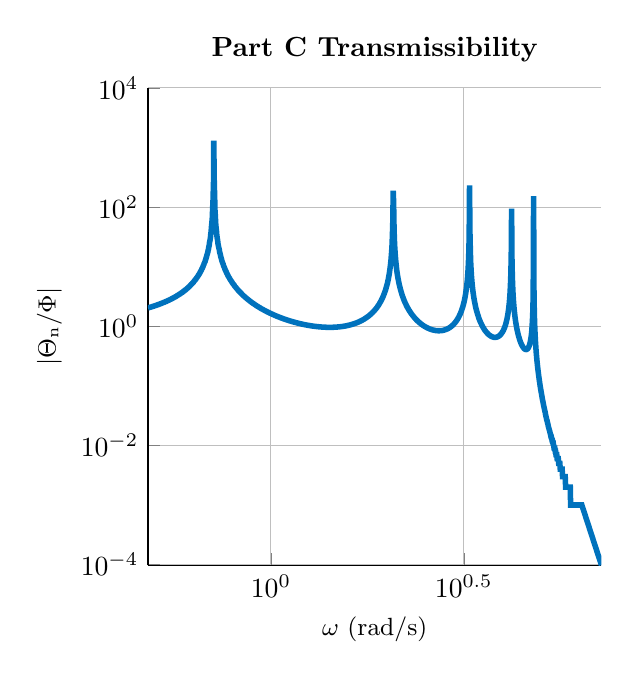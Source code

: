 % This file was created by matlab2tikz.
%
\definecolor{mycolor1}{rgb}{0.0,0.447,0.741}%
%
\begin{tikzpicture}

\begin{axis}[%
width=0.475\textwidth,
height=0.5\textwidth,
at={(0\textwidth,0\textwidth)},
scale only axis,
xmode=log,
xmin=0.48,
xmax=7.195,
xminorticks=true,
xlabel style={font=\color{white!15!black}},
xlabel={$\omega\text{ (rad/s)}$},
ymode=log,
ymin=9.753e-05,
ymax=10000,
yminorticks=true,
ylabel style={font=\color{white!15!black}},
ylabel={$\text{$|$}\Theta{}_\text{n}\text{/}\Phi\text{$|$}$},
axis background/.style={fill=white},
title style={font=\bfseries},
title={Part C Transmissibility},
axis x line*=bottom,
axis y line*=left,
xmajorgrids,
xminorgrids,
ymajorgrids,
yminorgrids,
ylabel style={font=\small},
xlabel style={font=\small}
]
\addplot [color=mycolor1, line width=2.0pt, forget plot]
  table[row sep=crcr]{%
0.48	2.028\\
0.481	2.037\\
0.482	2.046\\
0.483	2.055\\
0.484	2.064\\
0.485	2.073\\
0.486	2.083\\
0.488	2.092\\
0.489	2.102\\
0.49	2.111\\
0.491	2.121\\
0.492	2.131\\
0.493	2.141\\
0.494	2.152\\
0.495	2.162\\
0.497	2.173\\
0.498	2.183\\
0.499	2.194\\
0.5	2.205\\
0.501	2.216\\
0.502	2.228\\
0.504	2.239\\
0.505	2.251\\
0.506	2.262\\
0.507	2.274\\
0.508	2.286\\
0.509	2.299\\
0.511	2.311\\
0.512	2.324\\
0.513	2.337\\
0.514	2.35\\
0.515	2.363\\
0.516	2.376\\
0.518	2.39\\
0.519	2.404\\
0.52	2.418\\
0.521	2.432\\
0.522	2.446\\
0.524	2.461\\
0.525	2.476\\
0.526	2.491\\
0.527	2.506\\
0.528	2.522\\
0.53	2.538\\
0.531	2.554\\
0.532	2.571\\
0.533	2.587\\
0.535	2.604\\
0.536	2.621\\
0.537	2.639\\
0.538	2.657\\
0.54	2.675\\
0.541	2.693\\
0.542	2.712\\
0.543	2.731\\
0.545	2.751\\
0.546	2.771\\
0.547	2.791\\
0.548	2.811\\
0.55	2.832\\
0.551	2.853\\
0.552	2.875\\
0.553	2.897\\
0.555	2.92\\
0.556	2.943\\
0.557	2.966\\
0.558	2.99\\
0.56	3.014\\
0.561	3.039\\
0.562	3.064\\
0.564	3.09\\
0.565	3.116\\
0.566	3.143\\
0.568	3.171\\
0.569	3.199\\
0.57	3.227\\
0.571	3.256\\
0.573	3.286\\
0.574	3.317\\
0.575	3.348\\
0.577	3.38\\
0.578	3.412\\
0.579	3.446\\
0.581	3.48\\
0.582	3.515\\
0.583	3.551\\
0.585	3.587\\
0.586	3.625\\
0.588	3.663\\
0.589	3.702\\
0.59	3.743\\
0.592	3.784\\
0.593	3.826\\
0.594	3.87\\
0.596	3.915\\
0.597	3.96\\
0.598	4.008\\
0.6	4.056\\
0.601	4.106\\
0.603	4.157\\
0.604	4.209\\
0.605	4.263\\
0.607	4.319\\
0.608	4.376\\
0.61	4.436\\
0.611	4.496\\
0.612	4.559\\
0.614	4.624\\
0.615	4.691\\
0.617	4.76\\
0.618	4.831\\
0.619	4.905\\
0.621	4.981\\
0.622	5.06\\
0.624	5.141\\
0.625	5.226\\
0.627	5.313\\
0.628	5.404\\
0.63	5.499\\
0.631	5.597\\
0.632	5.699\\
0.634	5.805\\
0.635	5.915\\
0.637	6.03\\
0.638	6.15\\
0.64	6.275\\
0.641	6.406\\
0.643	6.542\\
0.644	6.686\\
0.646	6.835\\
0.647	6.993\\
0.649	7.158\\
0.65	7.332\\
0.652	7.514\\
0.653	7.707\\
0.655	7.911\\
0.656	8.126\\
0.658	8.354\\
0.659	8.595\\
0.661	8.852\\
0.662	9.126\\
0.664	9.417\\
0.665	9.729\\
0.667	10.063\\
0.668	10.422\\
0.67	10.809\\
0.671	11.227\\
0.673	11.679\\
0.675	12.171\\
0.676	12.708\\
0.678	13.296\\
0.679	13.942\\
0.681	14.657\\
0.682	15.452\\
0.684	16.339\\
0.686	17.338\\
0.687	18.47\\
0.689	19.764\\
0.69	21.257\\
0.692	22.999\\
0.693	25.057\\
0.695	27.527\\
0.697	30.546\\
0.698	34.318\\
0.7	39.167\\
0.701	45.631\\
0.703	54.674\\
0.705	68.223\\
0.706	90.753\\
0.708	135.545\\
0.71	266.427\\
0.711	1301.072\\
0.713	265.965\\
0.715	134.933\\
0.716	90.112\\
0.718	67.572\\
0.719	54.018\\
0.721	44.972\\
0.723	38.507\\
0.724	33.657\\
0.726	29.884\\
0.728	26.865\\
0.729	24.394\\
0.731	22.336\\
0.733	20.594\\
0.735	19.101\\
0.736	17.807\\
0.738	16.675\\
0.74	15.676\\
0.741	14.788\\
0.743	13.994\\
0.745	13.279\\
0.746	12.632\\
0.748	12.044\\
0.75	11.508\\
0.752	11.016\\
0.753	10.563\\
0.755	10.146\\
0.757	9.759\\
0.759	9.4\\
0.76	9.066\\
0.762	8.754\\
0.764	8.463\\
0.766	8.189\\
0.767	7.932\\
0.769	7.691\\
0.771	7.463\\
0.773	7.248\\
0.774	7.044\\
0.776	6.852\\
0.778	6.669\\
0.78	6.496\\
0.782	6.33\\
0.783	6.173\\
0.785	6.023\\
0.787	5.881\\
0.789	5.744\\
0.791	5.613\\
0.793	5.488\\
0.794	5.369\\
0.796	5.254\\
0.798	5.143\\
0.8	5.038\\
0.802	4.936\\
0.804	4.838\\
0.805	4.744\\
0.807	4.653\\
0.809	4.565\\
0.811	4.481\\
0.813	4.4\\
0.815	4.321\\
0.817	4.245\\
0.818	4.171\\
0.82	4.1\\
0.822	4.031\\
0.824	3.965\\
0.826	3.9\\
0.828	3.838\\
0.83	3.777\\
0.832	3.718\\
0.834	3.661\\
0.836	3.605\\
0.838	3.552\\
0.839	3.499\\
0.841	3.448\\
0.843	3.399\\
0.845	3.351\\
0.847	3.304\\
0.849	3.258\\
0.851	3.214\\
0.853	3.17\\
0.855	3.128\\
0.857	3.087\\
0.859	3.047\\
0.861	3.008\\
0.863	2.97\\
0.865	2.932\\
0.867	2.896\\
0.869	2.861\\
0.871	2.826\\
0.873	2.792\\
0.875	2.759\\
0.877	2.727\\
0.879	2.695\\
0.881	2.664\\
0.883	2.634\\
0.885	2.604\\
0.887	2.575\\
0.889	2.547\\
0.891	2.519\\
0.893	2.492\\
0.895	2.466\\
0.897	2.44\\
0.9	2.414\\
0.902	2.389\\
0.904	2.365\\
0.906	2.341\\
0.908	2.317\\
0.91	2.294\\
0.912	2.271\\
0.914	2.249\\
0.916	2.227\\
0.918	2.206\\
0.92	2.185\\
0.923	2.165\\
0.925	2.144\\
0.927	2.125\\
0.929	2.105\\
0.931	2.086\\
0.933	2.067\\
0.935	2.049\\
0.938	2.031\\
0.94	2.013\\
0.942	1.995\\
0.944	1.978\\
0.946	1.961\\
0.948	1.945\\
0.951	1.929\\
0.953	1.913\\
0.955	1.897\\
0.957	1.881\\
0.959	1.866\\
0.962	1.851\\
0.964	1.836\\
0.966	1.822\\
0.968	1.808\\
0.971	1.794\\
0.973	1.78\\
0.975	1.766\\
0.977	1.753\\
0.98	1.74\\
0.982	1.727\\
0.984	1.714\\
0.986	1.701\\
0.989	1.689\\
0.991	1.677\\
0.993	1.665\\
0.995	1.653\\
0.998	1.641\\
1.0	1.63\\
1.002	1.619\\
1.005	1.608\\
1.007	1.597\\
1.009	1.586\\
1.012	1.575\\
1.014	1.565\\
1.016	1.555\\
1.019	1.544\\
1.021	1.534\\
1.023	1.524\\
1.026	1.515\\
1.028	1.505\\
1.03	1.496\\
1.033	1.486\\
1.035	1.477\\
1.038	1.468\\
1.04	1.459\\
1.042	1.451\\
1.045	1.442\\
1.047	1.433\\
1.05	1.425\\
1.052	1.417\\
1.054	1.408\\
1.057	1.4\\
1.059	1.392\\
1.062	1.385\\
1.064	1.377\\
1.067	1.369\\
1.069	1.362\\
1.072	1.354\\
1.074	1.347\\
1.076	1.34\\
1.079	1.333\\
1.081	1.325\\
1.084	1.319\\
1.086	1.312\\
1.089	1.305\\
1.091	1.298\\
1.094	1.292\\
1.097	1.285\\
1.099	1.279\\
1.102	1.273\\
1.104	1.266\\
1.107	1.26\\
1.109	1.254\\
1.112	1.248\\
1.114	1.242\\
1.117	1.237\\
1.119	1.231\\
1.122	1.225\\
1.125	1.22\\
1.127	1.214\\
1.13	1.209\\
1.132	1.204\\
1.135	1.198\\
1.138	1.193\\
1.14	1.188\\
1.143	1.183\\
1.146	1.178\\
1.148	1.173\\
1.151	1.168\\
1.153	1.163\\
1.156	1.159\\
1.159	1.154\\
1.161	1.15\\
1.164	1.145\\
1.167	1.141\\
1.17	1.136\\
1.172	1.132\\
1.175	1.128\\
1.178	1.124\\
1.18	1.119\\
1.183	1.115\\
1.186	1.111\\
1.189	1.107\\
1.191	1.104\\
1.194	1.1\\
1.197	1.096\\
1.2	1.092\\
1.202	1.089\\
1.205	1.085\\
1.208	1.081\\
1.211	1.078\\
1.213	1.075\\
1.216	1.071\\
1.219	1.068\\
1.222	1.065\\
1.225	1.061\\
1.227	1.058\\
1.23	1.055\\
1.233	1.052\\
1.236	1.049\\
1.239	1.046\\
1.242	1.043\\
1.245	1.04\\
1.247	1.038\\
1.25	1.035\\
1.253	1.032\\
1.256	1.03\\
1.259	1.027\\
1.262	1.024\\
1.265	1.022\\
1.268	1.02\\
1.271	1.017\\
1.274	1.015\\
1.276	1.013\\
1.279	1.01\\
1.282	1.008\\
1.285	1.006\\
1.288	1.004\\
1.291	1.002\\
1.294	1.0\\
1.297	0.998\\
1.3	0.996\\
1.303	0.994\\
1.306	0.992\\
1.309	0.991\\
1.312	0.989\\
1.315	0.987\\
1.318	0.986\\
1.321	0.984\\
1.324	0.982\\
1.327	0.981\\
1.33	0.98\\
1.334	0.978\\
1.337	0.977\\
1.34	0.976\\
1.343	0.974\\
1.346	0.973\\
1.349	0.972\\
1.352	0.971\\
1.355	0.97\\
1.358	0.969\\
1.361	0.968\\
1.365	0.967\\
1.368	0.966\\
1.371	0.965\\
1.374	0.965\\
1.377	0.964\\
1.38	0.963\\
1.384	0.963\\
1.387	0.962\\
1.39	0.962\\
1.393	0.961\\
1.396	0.961\\
1.4	0.96\\
1.403	0.96\\
1.406	0.96\\
1.409	0.96\\
1.413	0.959\\
1.416	0.959\\
1.419	0.959\\
1.422	0.959\\
1.426	0.959\\
1.429	0.959\\
1.432	0.96\\
1.436	0.96\\
1.439	0.96\\
1.442	0.96\\
1.445	0.961\\
1.449	0.961\\
1.452	0.962\\
1.455	0.962\\
1.459	0.963\\
1.462	0.964\\
1.466	0.965\\
1.469	0.965\\
1.472	0.966\\
1.476	0.967\\
1.479	0.968\\
1.483	0.969\\
1.486	0.97\\
1.489	0.972\\
1.493	0.973\\
1.496	0.974\\
1.5	0.976\\
1.503	0.977\\
1.507	0.979\\
1.51	0.98\\
1.514	0.982\\
1.517	0.984\\
1.521	0.985\\
1.524	0.987\\
1.528	0.989\\
1.531	0.991\\
1.535	0.994\\
1.538	0.996\\
1.542	0.998\\
1.545	1.0\\
1.549	1.003\\
1.552	1.006\\
1.556	1.008\\
1.56	1.011\\
1.563	1.014\\
1.567	1.017\\
1.57	1.02\\
1.574	1.023\\
1.578	1.026\\
1.581	1.03\\
1.585	1.033\\
1.589	1.037\\
1.592	1.04\\
1.596	1.044\\
1.6	1.048\\
1.603	1.052\\
1.607	1.056\\
1.611	1.06\\
1.614	1.065\\
1.618	1.069\\
1.622	1.074\\
1.626	1.079\\
1.629	1.084\\
1.633	1.089\\
1.637	1.094\\
1.641	1.099\\
1.644	1.105\\
1.648	1.11\\
1.652	1.116\\
1.656	1.122\\
1.66	1.129\\
1.663	1.135\\
1.667	1.141\\
1.671	1.148\\
1.675	1.155\\
1.679	1.162\\
1.683	1.17\\
1.687	1.177\\
1.69	1.185\\
1.694	1.193\\
1.698	1.201\\
1.702	1.21\\
1.706	1.218\\
1.71	1.227\\
1.714	1.237\\
1.718	1.246\\
1.722	1.256\\
1.726	1.266\\
1.73	1.277\\
1.734	1.287\\
1.738	1.298\\
1.742	1.31\\
1.746	1.322\\
1.75	1.334\\
1.754	1.346\\
1.758	1.359\\
1.762	1.373\\
1.766	1.387\\
1.77	1.401\\
1.774	1.416\\
1.778	1.431\\
1.782	1.447\\
1.787	1.463\\
1.791	1.48\\
1.795	1.497\\
1.799	1.515\\
1.803	1.534\\
1.807	1.554\\
1.811	1.574\\
1.816	1.595\\
1.82	1.616\\
1.824	1.639\\
1.828	1.662\\
1.832	1.687\\
1.837	1.712\\
1.841	1.738\\
1.845	1.766\\
1.849	1.795\\
1.854	1.824\\
1.858	1.856\\
1.862	1.888\\
1.866	1.922\\
1.871	1.958\\
1.875	1.995\\
1.879	2.034\\
1.884	2.075\\
1.888	2.119\\
1.892	2.164\\
1.897	2.212\\
1.901	2.262\\
1.906	2.315\\
1.91	2.371\\
1.914	2.431\\
1.919	2.494\\
1.923	2.56\\
1.928	2.631\\
1.932	2.707\\
1.936	2.788\\
1.941	2.874\\
1.945	2.967\\
1.95	3.066\\
1.954	3.174\\
1.959	3.289\\
1.963	3.415\\
1.968	3.551\\
1.972	3.7\\
1.977	3.862\\
1.982	4.041\\
1.986	4.238\\
1.991	4.457\\
1.995	4.702\\
2.0	4.976\\
2.005	5.287\\
2.009	5.64\\
2.014	6.047\\
2.018	6.52\\
2.023	7.076\\
2.028	7.74\\
2.032	8.545\\
2.037	9.543\\
2.042	10.812\\
2.047	12.478\\
2.051	14.762\\
2.056	18.089\\
2.061	23.377\\
2.065	33.079\\
2.07	56.612\\
2.075	188.149\\
2.08	122.815\\
2.085	48.236\\
2.089	29.852\\
2.094	21.582\\
2.099	16.886\\
2.104	13.86\\
2.109	11.748\\
2.114	10.19\\
2.118	8.994\\
2.123	8.048\\
2.128	7.279\\
2.133	6.643\\
2.138	6.109\\
2.143	5.653\\
2.148	5.259\\
2.153	4.917\\
2.158	4.615\\
2.163	4.349\\
2.168	4.111\\
2.173	3.897\\
2.178	3.704\\
2.183	3.53\\
2.188	3.371\\
2.193	3.225\\
2.198	3.092\\
2.203	2.969\\
2.208	2.856\\
2.213	2.75\\
2.218	2.653\\
2.223	2.562\\
2.228	2.477\\
2.234	2.398\\
2.239	2.323\\
2.244	2.254\\
2.249	2.188\\
2.254	2.126\\
2.259	2.068\\
2.265	2.013\\
2.27	1.96\\
2.275	1.911\\
2.28	1.864\\
2.286	1.82\\
2.291	1.777\\
2.296	1.737\\
2.302	1.699\\
2.307	1.662\\
2.312	1.627\\
2.317	1.594\\
2.323	1.562\\
2.328	1.532\\
2.334	1.502\\
2.339	1.474\\
2.344	1.448\\
2.35	1.422\\
2.355	1.397\\
2.361	1.374\\
2.366	1.351\\
2.371	1.329\\
2.377	1.308\\
2.382	1.288\\
2.388	1.269\\
2.393	1.25\\
2.399	1.232\\
2.404	1.215\\
2.41	1.198\\
2.416	1.182\\
2.421	1.166\\
2.427	1.151\\
2.432	1.137\\
2.438	1.123\\
2.443	1.11\\
2.449	1.097\\
2.455	1.084\\
2.46	1.072\\
2.466	1.06\\
2.472	1.049\\
2.477	1.038\\
2.483	1.028\\
2.489	1.018\\
2.495	1.008\\
2.5	0.999\\
2.506	0.99\\
2.512	0.981\\
2.518	0.973\\
2.524	0.965\\
2.529	0.957\\
2.535	0.95\\
2.541	0.943\\
2.547	0.936\\
2.553	0.929\\
2.559	0.923\\
2.565	0.917\\
2.57	0.911\\
2.576	0.905\\
2.582	0.9\\
2.588	0.895\\
2.594	0.89\\
2.6	0.885\\
2.606	0.881\\
2.612	0.877\\
2.618	0.873\\
2.624	0.869\\
2.63	0.866\\
2.636	0.863\\
2.642	0.86\\
2.649	0.857\\
2.655	0.854\\
2.661	0.852\\
2.667	0.85\\
2.673	0.848\\
2.679	0.846\\
2.685	0.844\\
2.692	0.843\\
2.698	0.842\\
2.704	0.841\\
2.71	0.84\\
2.717	0.84\\
2.723	0.84\\
2.729	0.84\\
2.735	0.84\\
2.742	0.841\\
2.748	0.841\\
2.754	0.842\\
2.761	0.843\\
2.767	0.845\\
2.773	0.847\\
2.78	0.848\\
2.786	0.851\\
2.793	0.853\\
2.799	0.856\\
2.806	0.859\\
2.812	0.862\\
2.818	0.866\\
2.825	0.87\\
2.831	0.874\\
2.838	0.879\\
2.845	0.884\\
2.851	0.889\\
2.858	0.895\\
2.864	0.901\\
2.871	0.907\\
2.877	0.914\\
2.884	0.921\\
2.891	0.929\\
2.897	0.937\\
2.904	0.946\\
2.911	0.955\\
2.918	0.965\\
2.924	0.975\\
2.931	0.987\\
2.938	0.998\\
2.945	1.011\\
2.951	1.024\\
2.958	1.038\\
2.965	1.052\\
2.972	1.068\\
2.979	1.085\\
2.985	1.102\\
2.992	1.121\\
2.999	1.141\\
3.006	1.162\\
3.013	1.185\\
3.02	1.209\\
3.027	1.235\\
3.034	1.262\\
3.041	1.292\\
3.048	1.323\\
3.055	1.357\\
3.062	1.393\\
3.069	1.433\\
3.076	1.475\\
3.083	1.521\\
3.09	1.571\\
3.098	1.625\\
3.105	1.684\\
3.112	1.749\\
3.119	1.82\\
3.126	1.898\\
3.133	1.985\\
3.141	2.082\\
3.148	2.191\\
3.155	2.314\\
3.162	2.453\\
3.17	2.612\\
3.177	2.797\\
3.184	3.012\\
3.192	3.266\\
3.199	3.572\\
3.206	3.945\\
3.214	4.412\\
3.221	5.011\\
3.229	5.808\\
3.236	6.919\\
3.243	8.577\\
3.251	11.309\\
3.258	16.662\\
3.266	31.807\\
3.273	230.29\\
3.281	36.947\\
3.289	17.771\\
3.296	11.66\\
3.304	8.661\\
3.311	6.881\\
3.319	5.702\\
3.327	4.865\\
3.334	4.24\\
3.342	3.755\\
3.35	3.369\\
3.357	3.054\\
3.365	2.792\\
3.373	2.571\\
3.381	2.382\\
3.389	2.219\\
3.396	2.077\\
3.404	1.952\\
3.412	1.841\\
3.42	1.743\\
3.428	1.654\\
3.436	1.574\\
3.444	1.502\\
3.452	1.437\\
3.459	1.377\\
3.467	1.322\\
3.475	1.272\\
3.483	1.226\\
3.491	1.183\\
3.5	1.143\\
3.508	1.107\\
3.516	1.073\\
3.524	1.041\\
3.532	1.012\\
3.54	0.984\\
3.548	0.958\\
3.556	0.935\\
3.565	0.912\\
3.573	0.891\\
3.581	0.871\\
3.589	0.853\\
3.598	0.836\\
3.606	0.819\\
3.614	0.804\\
3.623	0.79\\
3.631	0.777\\
3.639	0.764\\
3.648	0.752\\
3.656	0.741\\
3.664	0.731\\
3.673	0.722\\
3.681	0.713\\
3.69	0.705\\
3.698	0.697\\
3.707	0.69\\
3.715	0.684\\
3.724	0.678\\
3.733	0.673\\
3.741	0.668\\
3.75	0.664\\
3.758	0.661\\
3.767	0.658\\
3.776	0.655\\
3.785	0.653\\
3.793	0.652\\
3.802	0.651\\
3.811	0.651\\
3.82	0.651\\
3.828	0.652\\
3.837	0.654\\
3.846	0.656\\
3.855	0.659\\
3.864	0.662\\
3.873	0.667\\
3.882	0.671\\
3.891	0.677\\
3.9	0.684\\
3.909	0.691\\
3.918	0.7\\
3.927	0.71\\
3.936	0.72\\
3.945	0.732\\
3.954	0.746\\
3.963	0.761\\
3.972	0.777\\
3.981	0.796\\
3.99	0.816\\
4.0	0.839\\
4.009	0.865\\
4.018	0.894\\
4.027	0.926\\
4.037	0.963\\
4.046	1.004\\
4.055	1.051\\
4.065	1.105\\
4.074	1.168\\
4.083	1.241\\
4.093	1.327\\
4.102	1.43\\
4.112	1.554\\
4.121	1.707\\
4.131	1.9\\
4.14	2.149\\
4.15	2.486\\
4.159	2.961\\
4.169	3.684\\
4.178	4.913\\
4.188	7.455\\
4.198	15.793\\
4.207	93.641\\
4.217	12.017\\
4.227	6.321\\
4.237	4.265\\
4.246	3.206\\
4.256	2.561\\
4.266	2.128\\
4.276	1.817\\
4.286	1.584\\
4.295	1.402\\
4.305	1.257\\
4.315	1.139\\
4.325	1.041\\
4.335	0.958\\
4.345	0.888\\
4.355	0.827\\
4.365	0.775\\
4.375	0.729\\
4.385	0.688\\
4.396	0.652\\
4.406	0.621\\
4.416	0.592\\
4.426	0.567\\
4.436	0.545\\
4.446	0.524\\
4.457	0.506\\
4.467	0.49\\
4.477	0.476\\
4.488	0.463\\
4.498	0.452\\
4.508	0.442\\
4.519	0.433\\
4.529	0.426\\
4.54	0.419\\
4.55	0.414\\
4.56	0.411\\
4.571	0.408\\
4.582	0.407\\
4.592	0.407\\
4.603	0.408\\
4.613	0.412\\
4.624	0.416\\
4.635	0.423\\
4.645	0.432\\
4.656	0.444\\
4.667	0.459\\
4.677	0.478\\
4.688	0.503\\
4.699	0.534\\
4.71	0.575\\
4.721	0.628\\
4.732	0.702\\
4.743	0.806\\
4.753	0.966\\
4.764	1.235\\
4.775	1.777\\
4.786	3.413\\
4.797	152.323\\
4.809	3.123\\
4.82	1.502\\
4.831	0.962\\
4.842	0.693\\
4.853	0.533\\
4.864	0.427\\
4.875	0.352\\
4.887	0.296\\
4.898	0.253\\
4.909	0.22\\
4.921	0.192\\
4.932	0.17\\
4.943	0.151\\
4.955	0.135\\
4.966	0.121\\
4.978	0.11\\
4.989	0.099\\
5.0	0.091\\
5.012	0.083\\
5.024	0.076\\
5.035	0.07\\
5.047	0.064\\
5.058	0.059\\
5.07	0.055\\
5.082	0.051\\
5.093	0.047\\
5.105	0.044\\
5.117	0.041\\
5.129	0.038\\
5.141	0.036\\
5.152	0.033\\
5.164	0.031\\
5.176	0.029\\
5.188	0.027\\
5.2	0.026\\
5.212	0.024\\
5.224	0.023\\
5.236	0.021\\
5.248	0.02\\
5.26	0.019\\
5.272	0.018\\
5.285	0.017\\
5.297	0.016\\
5.309	0.015\\
5.321	0.014\\
5.333	0.014\\
5.346	0.013\\
5.358	0.012\\
5.37	0.012\\
5.383	0.011\\
5.395	0.011\\
5.408	0.01\\
5.42	0.009\\
5.433	0.009\\
5.445	0.009\\
5.458	0.008\\
5.47	0.008\\
5.483	0.007\\
5.496	0.007\\
5.508	0.007\\
5.521	0.006\\
5.534	0.006\\
5.546	0.006\\
5.559	0.006\\
5.572	0.005\\
5.585	0.005\\
5.598	0.005\\
5.611	0.005\\
5.624	0.004\\
5.637	0.004\\
5.65	0.004\\
5.663	0.004\\
5.676	0.004\\
5.689	0.004\\
5.702	0.003\\
5.715	0.003\\
5.728	0.003\\
5.741	0.003\\
5.755	0.003\\
5.768	0.003\\
5.781	0.003\\
5.794	0.003\\
5.808	0.002\\
5.821	0.002\\
5.835	0.002\\
5.848	0.002\\
5.862	0.002\\
5.875	0.002\\
5.889	0.002\\
5.902	0.002\\
5.916	0.002\\
5.929	0.002\\
5.943	0.002\\
5.957	0.002\\
5.971	0.002\\
5.984	0.001\\
5.998	0.001\\
6.012	0.001\\
6.026	0.001\\
6.04	0.001\\
6.054	0.001\\
6.068	0.001\\
6.082	0.001\\
6.096	0.001\\
6.11	0.001\\
6.124	0.001\\
6.138	0.001\\
6.152	0.001\\
6.166	0.001\\
6.18	0.001\\
6.195	0.001\\
6.209	0.001\\
6.223	0.001\\
6.238	0.001\\
6.252	0.001\\
6.266	0.001\\
6.281	0.001\\
6.295	0.001\\
6.31	0.001\\
6.324	0.001\\
6.339	0.001\\
6.353	0.001\\
6.368	0.001\\
6.383	0.001\\
6.398	0.001\\
6.412	0.0\\
6.427	0.0\\
6.442	0.0\\
6.457	0.0\\
6.472	0.0\\
6.487	0.0\\
6.501	0.0\\
6.516	0.0\\
6.531	0.0\\
6.547	0.0\\
6.562	0.0\\
6.577	0.0\\
6.592	0.0\\
6.607	0.0\\
6.622	0.0\\
6.638	0.0\\
6.653	0.0\\
6.668	0.0\\
6.684	0.0\\
6.699	0.0\\
6.714	0.0\\
6.73	0.0\\
6.745	0.0\\
6.761	0.0\\
6.777	0.0\\
6.792	0.0\\
6.808	0.0\\
6.824	0.0\\
6.839	0.0\\
6.855	0.0\\
6.871	0.0\\
6.887	0.0\\
6.903	0.0\\
6.918	0.0\\
6.934	0.0\\
6.95	0.0\\
6.966	0.0\\
6.983	0.0\\
6.999	0.0\\
7.015	0.0\\
7.031	0.0\\
7.047	0.0\\
7.063	0.0\\
7.08	0.0\\
7.096	0.0\\
7.112	0.0\\
7.129	0.0\\
7.145	0.0\\
7.162	0.0\\
7.178	0.0\\
7.195	9.753e-05\\
};
\end{axis}
\end{tikzpicture}%